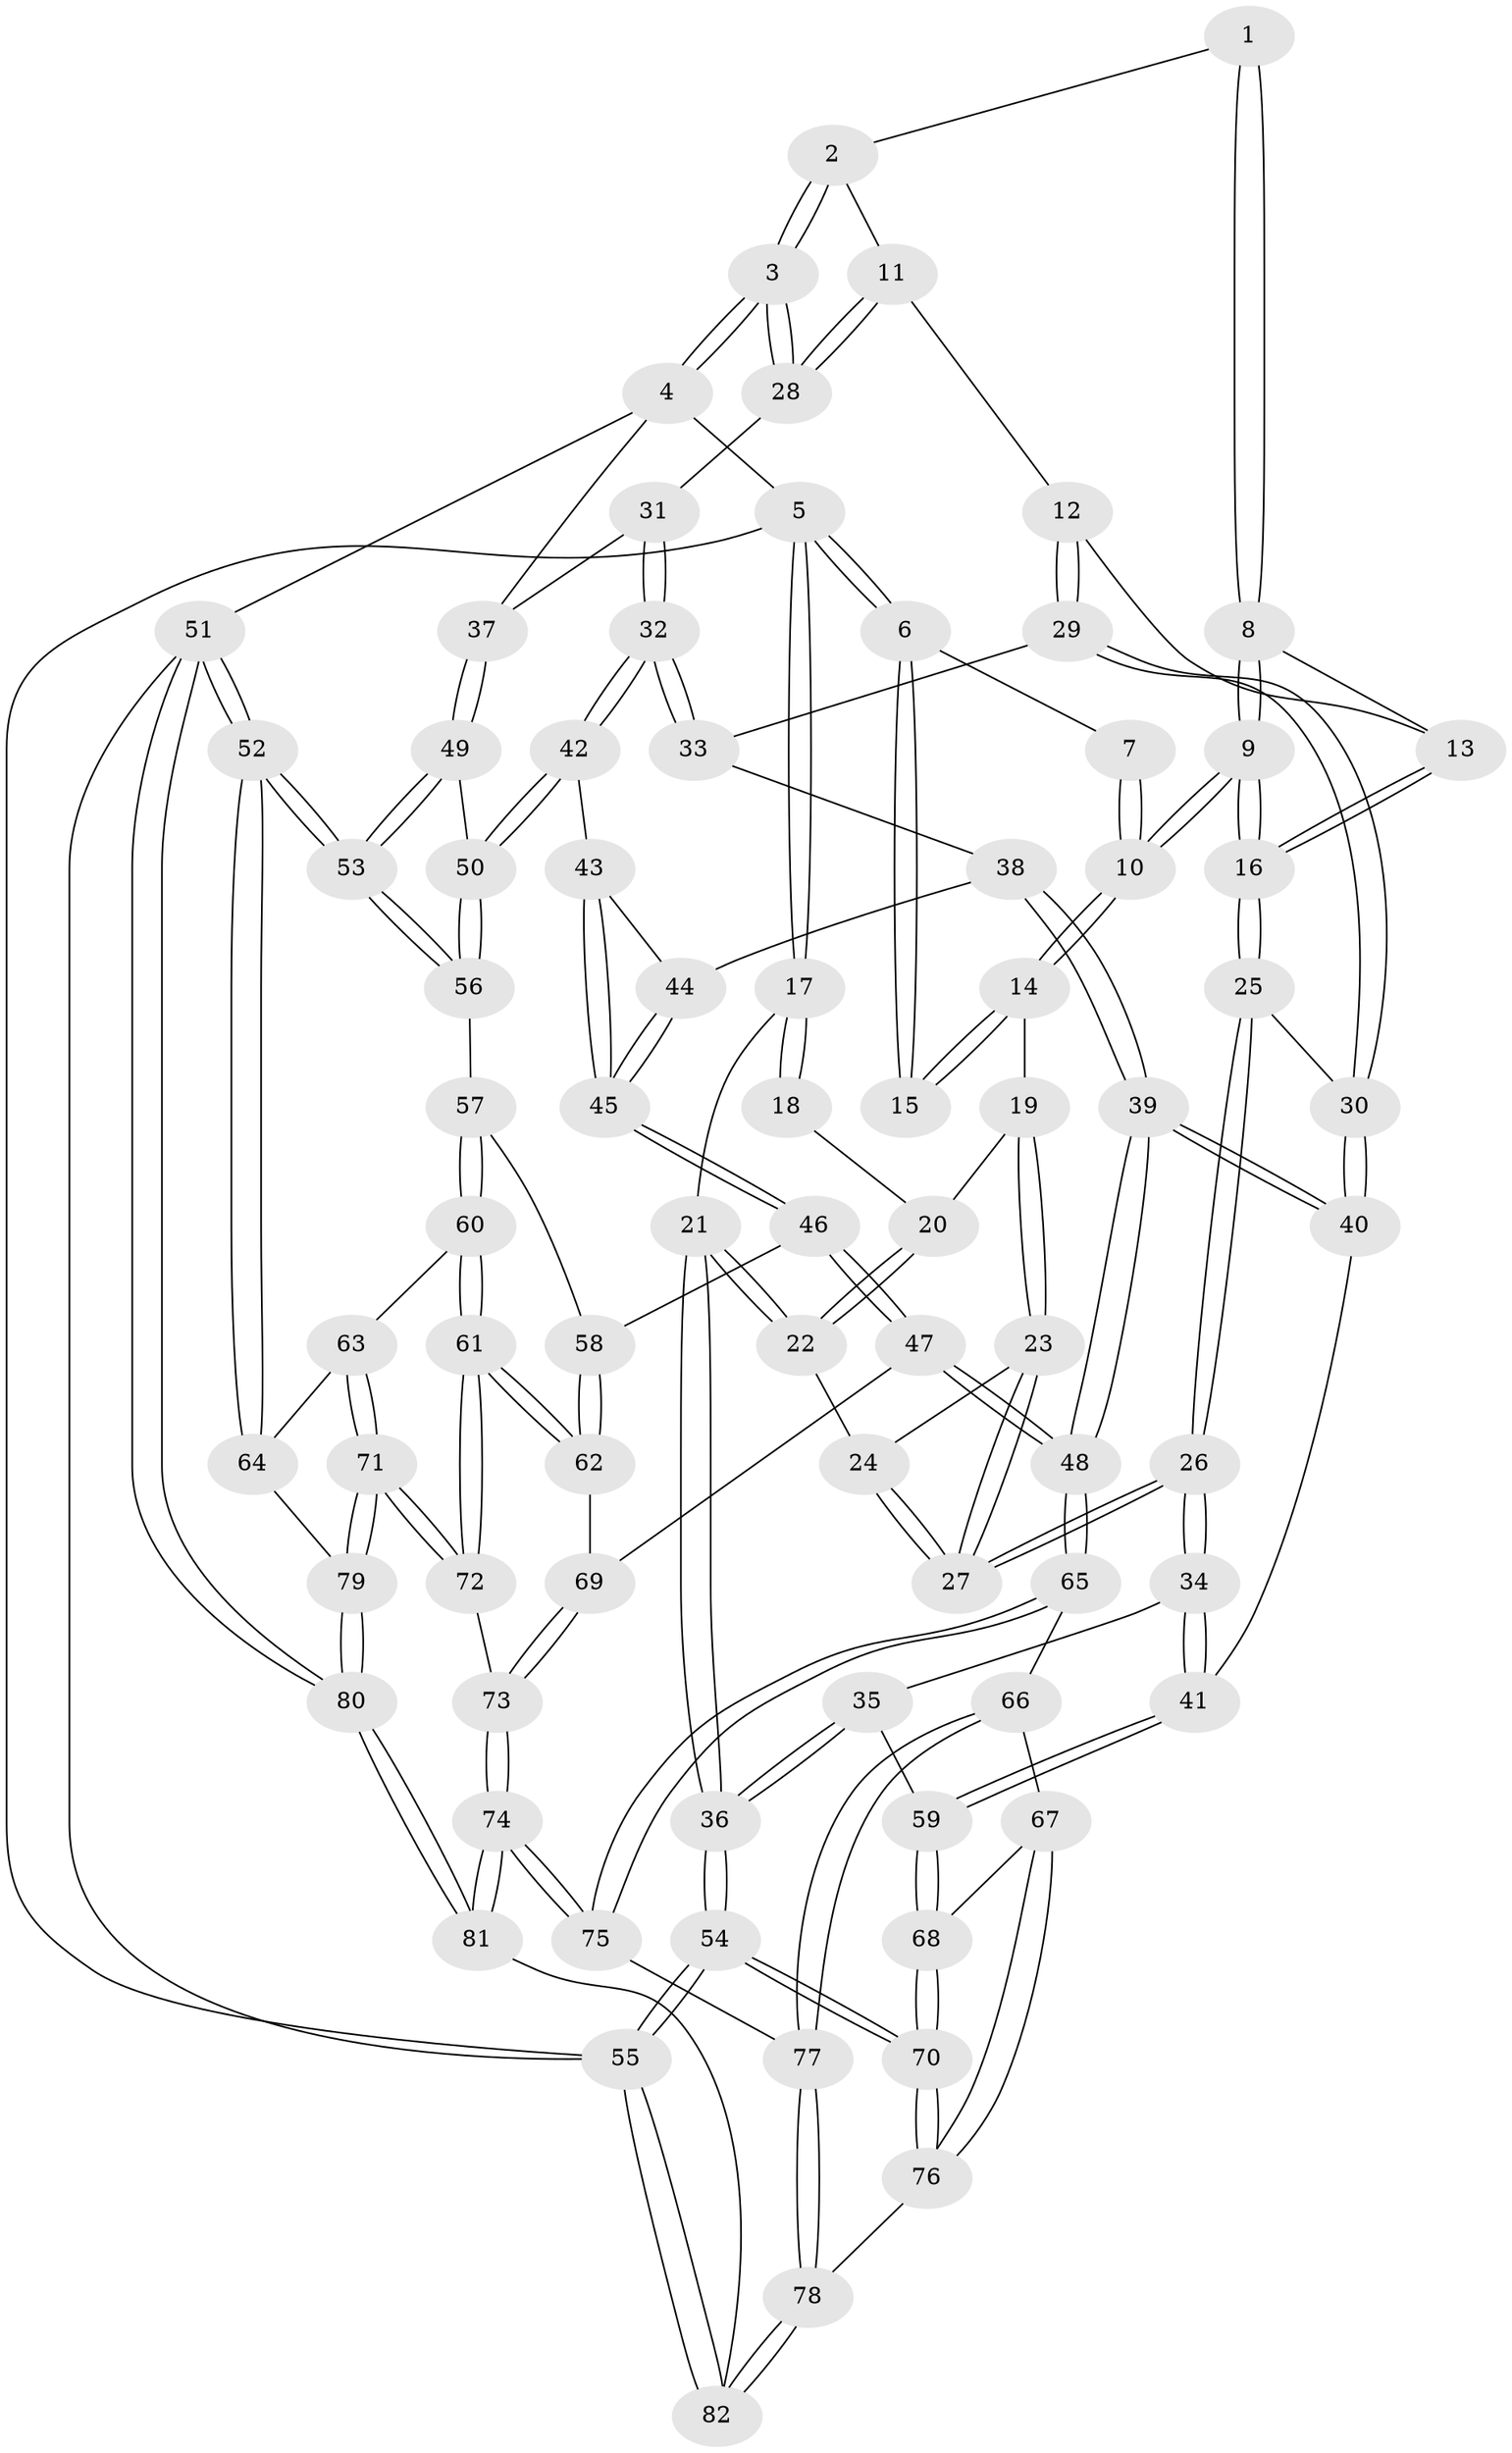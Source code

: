 // coarse degree distribution, {3: 0.7241379310344828, 4: 0.1206896551724138, 2: 0.10344827586206896, 6: 0.017241379310344827, 5: 0.034482758620689655}
// Generated by graph-tools (version 1.1) at 2025/54/03/04/25 22:54:24]
// undirected, 82 vertices, 202 edges
graph export_dot {
  node [color=gray90,style=filled];
  1 [pos="+0.43451962260786653+0"];
  2 [pos="+0.7480317929639095+0"];
  3 [pos="+1+0"];
  4 [pos="+1+0"];
  5 [pos="+0+0"];
  6 [pos="+0+0"];
  7 [pos="+0.30131292433724327+0"];
  8 [pos="+0.4518080736486058+0"];
  9 [pos="+0.3097368236195334+0.18059319417005576"];
  10 [pos="+0.22751873128630065+0.11267687271053983"];
  11 [pos="+0.6704430209169591+0.18065107443917672"];
  12 [pos="+0.6577364691269704+0.18458698304179452"];
  13 [pos="+0.4980948314722501+0.04111711067287176"];
  14 [pos="+0.20335472037493518+0.11432561972225438"];
  15 [pos="+0.11583900392323533+0.06073553495858829"];
  16 [pos="+0.3580494944303883+0.27431755090389753"];
  17 [pos="+0+0.016926033866947788"];
  18 [pos="+0.062276512948072335+0.0917549758475847"];
  19 [pos="+0.14490792675632183+0.1644957624515224"];
  20 [pos="+0.059399766441919744+0.12074844743633632"];
  21 [pos="+0+0.3308308563459287"];
  22 [pos="+0.0008197955335992216+0.2637203920792583"];
  23 [pos="+0.13510755294833657+0.17475893839139245"];
  24 [pos="+0.031046925137600188+0.2586600918709501"];
  25 [pos="+0.36730218638152096+0.3022089595518834"];
  26 [pos="+0.27642113172054833+0.35667585913389344"];
  27 [pos="+0.21545602900507876+0.3277818572577806"];
  28 [pos="+0.7896508136725359+0.2234861656212384"];
  29 [pos="+0.536323585378512+0.2939814182803708"];
  30 [pos="+0.3900012396573346+0.3106257271011204"];
  31 [pos="+0.8416203291654938+0.3062543129493357"];
  32 [pos="+0.7974761653027833+0.4819722113176477"];
  33 [pos="+0.5936934949005962+0.39606258291183766"];
  34 [pos="+0.20541263556881054+0.46437574212204136"];
  35 [pos="+0.09304126742759977+0.5357979763171058"];
  36 [pos="+0+0.5357721969857303"];
  37 [pos="+1+0.33623413000322594"];
  38 [pos="+0.5838313829952803+0.4570133197815004"];
  39 [pos="+0.49209800320271657+0.6478524797516528"];
  40 [pos="+0.4588492756410233+0.6250744238429838"];
  41 [pos="+0.3850169175478023+0.6229021098727416"];
  42 [pos="+0.8056461519926855+0.5247732854774425"];
  43 [pos="+0.7359138201136006+0.5439201588101432"];
  44 [pos="+0.6325187890226495+0.5032257221168369"];
  45 [pos="+0.5616384749836746+0.6263044209022516"];
  46 [pos="+0.523650630683766+0.6470371317934863"];
  47 [pos="+0.5141367239333421+0.6505224730313907"];
  48 [pos="+0.4926697730147384+0.6485863219490998"];
  49 [pos="+1+0.47273413007287535"];
  50 [pos="+0.8222865282024471+0.5452362498634483"];
  51 [pos="+1+1"];
  52 [pos="+1+0.7756577134343523"];
  53 [pos="+1+0.6279547629588086"];
  54 [pos="+0+0.9474834054462156"];
  55 [pos="+0+1"];
  56 [pos="+0.8287623621963845+0.6017029018875324"];
  57 [pos="+0.8292709532947395+0.6081613451412446"];
  58 [pos="+0.7190926207281328+0.6671390993360352"];
  59 [pos="+0.22623336172243752+0.6989869997108399"];
  60 [pos="+0.8421559906084173+0.6429197937608638"];
  61 [pos="+0.6960124646744233+0.7763242758383857"];
  62 [pos="+0.6735133240196963+0.7510501556864042"];
  63 [pos="+0.8712288209241507+0.6874977564958109"];
  64 [pos="+1+0.7802304819881118"];
  65 [pos="+0.48942023743517693+0.6614439438429518"];
  66 [pos="+0.34879588245745374+0.8001101134006058"];
  67 [pos="+0.22907484927890512+0.7342839088899444"];
  68 [pos="+0.2237355116063536+0.722915391055763"];
  69 [pos="+0.5938918843542701+0.7122078711621942"];
  70 [pos="+0+0.9100705545443838"];
  71 [pos="+0.7983991868544561+0.889924665374928"];
  72 [pos="+0.7222159290499724+0.8643802917405508"];
  73 [pos="+0.6270767669551475+0.89711932952631"];
  74 [pos="+0.5460447008670631+0.9427560547277127"];
  75 [pos="+0.508895023953857+0.8976105926535439"];
  76 [pos="+0.2232570925945904+0.8842079724827944"];
  77 [pos="+0.3510460959165025+0.8839552490516732"];
  78 [pos="+0.2871479528021659+0.9354206402896"];
  79 [pos="+0.8374666234934821+0.9410691660546554"];
  80 [pos="+0.8655921057795617+1"];
  81 [pos="+0.5314617337244564+1"];
  82 [pos="+0.2868783463473169+1"];
  1 -- 2;
  1 -- 8;
  1 -- 8;
  2 -- 3;
  2 -- 3;
  2 -- 11;
  3 -- 4;
  3 -- 4;
  3 -- 28;
  3 -- 28;
  4 -- 5;
  4 -- 37;
  4 -- 51;
  5 -- 6;
  5 -- 6;
  5 -- 17;
  5 -- 17;
  5 -- 55;
  6 -- 7;
  6 -- 15;
  6 -- 15;
  7 -- 10;
  7 -- 10;
  8 -- 9;
  8 -- 9;
  8 -- 13;
  9 -- 10;
  9 -- 10;
  9 -- 16;
  9 -- 16;
  10 -- 14;
  10 -- 14;
  11 -- 12;
  11 -- 28;
  11 -- 28;
  12 -- 13;
  12 -- 29;
  12 -- 29;
  13 -- 16;
  13 -- 16;
  14 -- 15;
  14 -- 15;
  14 -- 19;
  16 -- 25;
  16 -- 25;
  17 -- 18;
  17 -- 18;
  17 -- 21;
  18 -- 20;
  19 -- 20;
  19 -- 23;
  19 -- 23;
  20 -- 22;
  20 -- 22;
  21 -- 22;
  21 -- 22;
  21 -- 36;
  21 -- 36;
  22 -- 24;
  23 -- 24;
  23 -- 27;
  23 -- 27;
  24 -- 27;
  24 -- 27;
  25 -- 26;
  25 -- 26;
  25 -- 30;
  26 -- 27;
  26 -- 27;
  26 -- 34;
  26 -- 34;
  28 -- 31;
  29 -- 30;
  29 -- 30;
  29 -- 33;
  30 -- 40;
  30 -- 40;
  31 -- 32;
  31 -- 32;
  31 -- 37;
  32 -- 33;
  32 -- 33;
  32 -- 42;
  32 -- 42;
  33 -- 38;
  34 -- 35;
  34 -- 41;
  34 -- 41;
  35 -- 36;
  35 -- 36;
  35 -- 59;
  36 -- 54;
  36 -- 54;
  37 -- 49;
  37 -- 49;
  38 -- 39;
  38 -- 39;
  38 -- 44;
  39 -- 40;
  39 -- 40;
  39 -- 48;
  39 -- 48;
  40 -- 41;
  41 -- 59;
  41 -- 59;
  42 -- 43;
  42 -- 50;
  42 -- 50;
  43 -- 44;
  43 -- 45;
  43 -- 45;
  44 -- 45;
  44 -- 45;
  45 -- 46;
  45 -- 46;
  46 -- 47;
  46 -- 47;
  46 -- 58;
  47 -- 48;
  47 -- 48;
  47 -- 69;
  48 -- 65;
  48 -- 65;
  49 -- 50;
  49 -- 53;
  49 -- 53;
  50 -- 56;
  50 -- 56;
  51 -- 52;
  51 -- 52;
  51 -- 80;
  51 -- 80;
  51 -- 55;
  52 -- 53;
  52 -- 53;
  52 -- 64;
  52 -- 64;
  53 -- 56;
  53 -- 56;
  54 -- 55;
  54 -- 55;
  54 -- 70;
  54 -- 70;
  55 -- 82;
  55 -- 82;
  56 -- 57;
  57 -- 58;
  57 -- 60;
  57 -- 60;
  58 -- 62;
  58 -- 62;
  59 -- 68;
  59 -- 68;
  60 -- 61;
  60 -- 61;
  60 -- 63;
  61 -- 62;
  61 -- 62;
  61 -- 72;
  61 -- 72;
  62 -- 69;
  63 -- 64;
  63 -- 71;
  63 -- 71;
  64 -- 79;
  65 -- 66;
  65 -- 75;
  65 -- 75;
  66 -- 67;
  66 -- 77;
  66 -- 77;
  67 -- 68;
  67 -- 76;
  67 -- 76;
  68 -- 70;
  68 -- 70;
  69 -- 73;
  69 -- 73;
  70 -- 76;
  70 -- 76;
  71 -- 72;
  71 -- 72;
  71 -- 79;
  71 -- 79;
  72 -- 73;
  73 -- 74;
  73 -- 74;
  74 -- 75;
  74 -- 75;
  74 -- 81;
  74 -- 81;
  75 -- 77;
  76 -- 78;
  77 -- 78;
  77 -- 78;
  78 -- 82;
  78 -- 82;
  79 -- 80;
  79 -- 80;
  80 -- 81;
  80 -- 81;
  81 -- 82;
}
